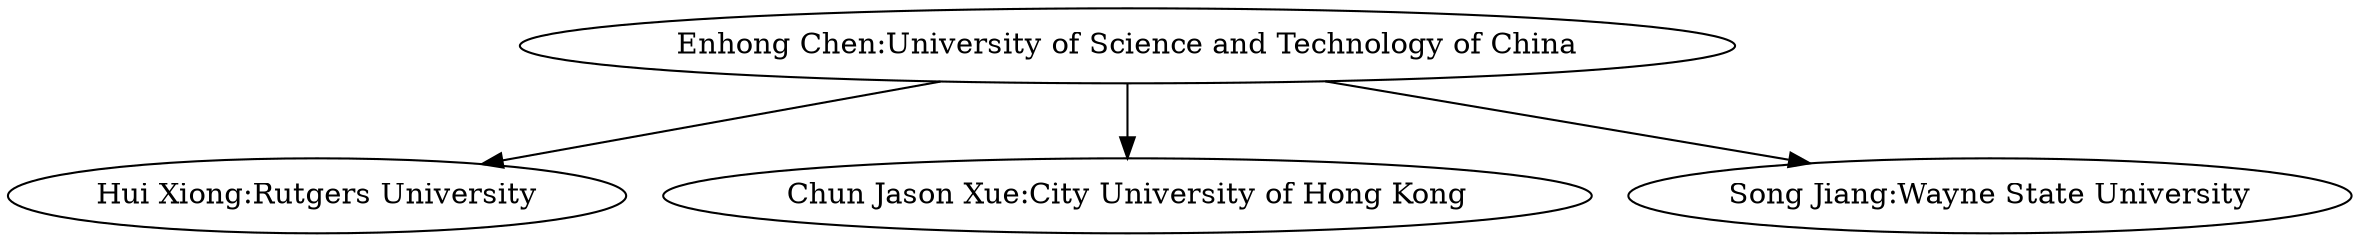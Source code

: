 strict digraph G{
"Enhong Chen:University of Science and Technology of China" -> "Hui Xiong:Rutgers University"
"Enhong Chen:University of Science and Technology of China" -> "Chun Jason Xue:City University of Hong Kong"
"Enhong Chen:University of Science and Technology of China" -> "Song Jiang:Wayne State University"
}
